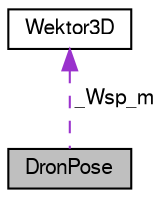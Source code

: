 digraph "DronPose"
{
  edge [fontname="FreeSans",fontsize="10",labelfontname="FreeSans",labelfontsize="10"];
  node [fontname="FreeSans",fontsize="10",shape=record];
  Node1 [label="DronPose",height=0.2,width=0.4,color="black", fillcolor="grey75", style="filled", fontcolor="black"];
  Node2 -> Node1 [dir="back",color="darkorchid3",fontsize="10",style="dashed",label=" _Wsp_m" ,fontname="FreeSans"];
  Node2 [label="Wektor3D",height=0.2,width=0.4,color="black", fillcolor="white", style="filled",URL="$class_wektor3_d.html",tooltip="Wektor z przestrzeni 3D. "];
}
